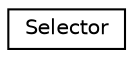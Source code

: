 digraph "Graphical Class Hierarchy"
{
 // INTERACTIVE_SVG=YES
  edge [fontname="Helvetica",fontsize="10",labelfontname="Helvetica",labelfontsize="10"];
  node [fontname="Helvetica",fontsize="10",shape=record];
  rankdir="LR";
  Node1 [label="Selector",height=0.2,width=0.4,color="black", fillcolor="white", style="filled",URL="$class_sabberworm_1_1_c_s_s_1_1_property_1_1_selector.html",tooltip="Class representing a single CSS selector. "];
}
